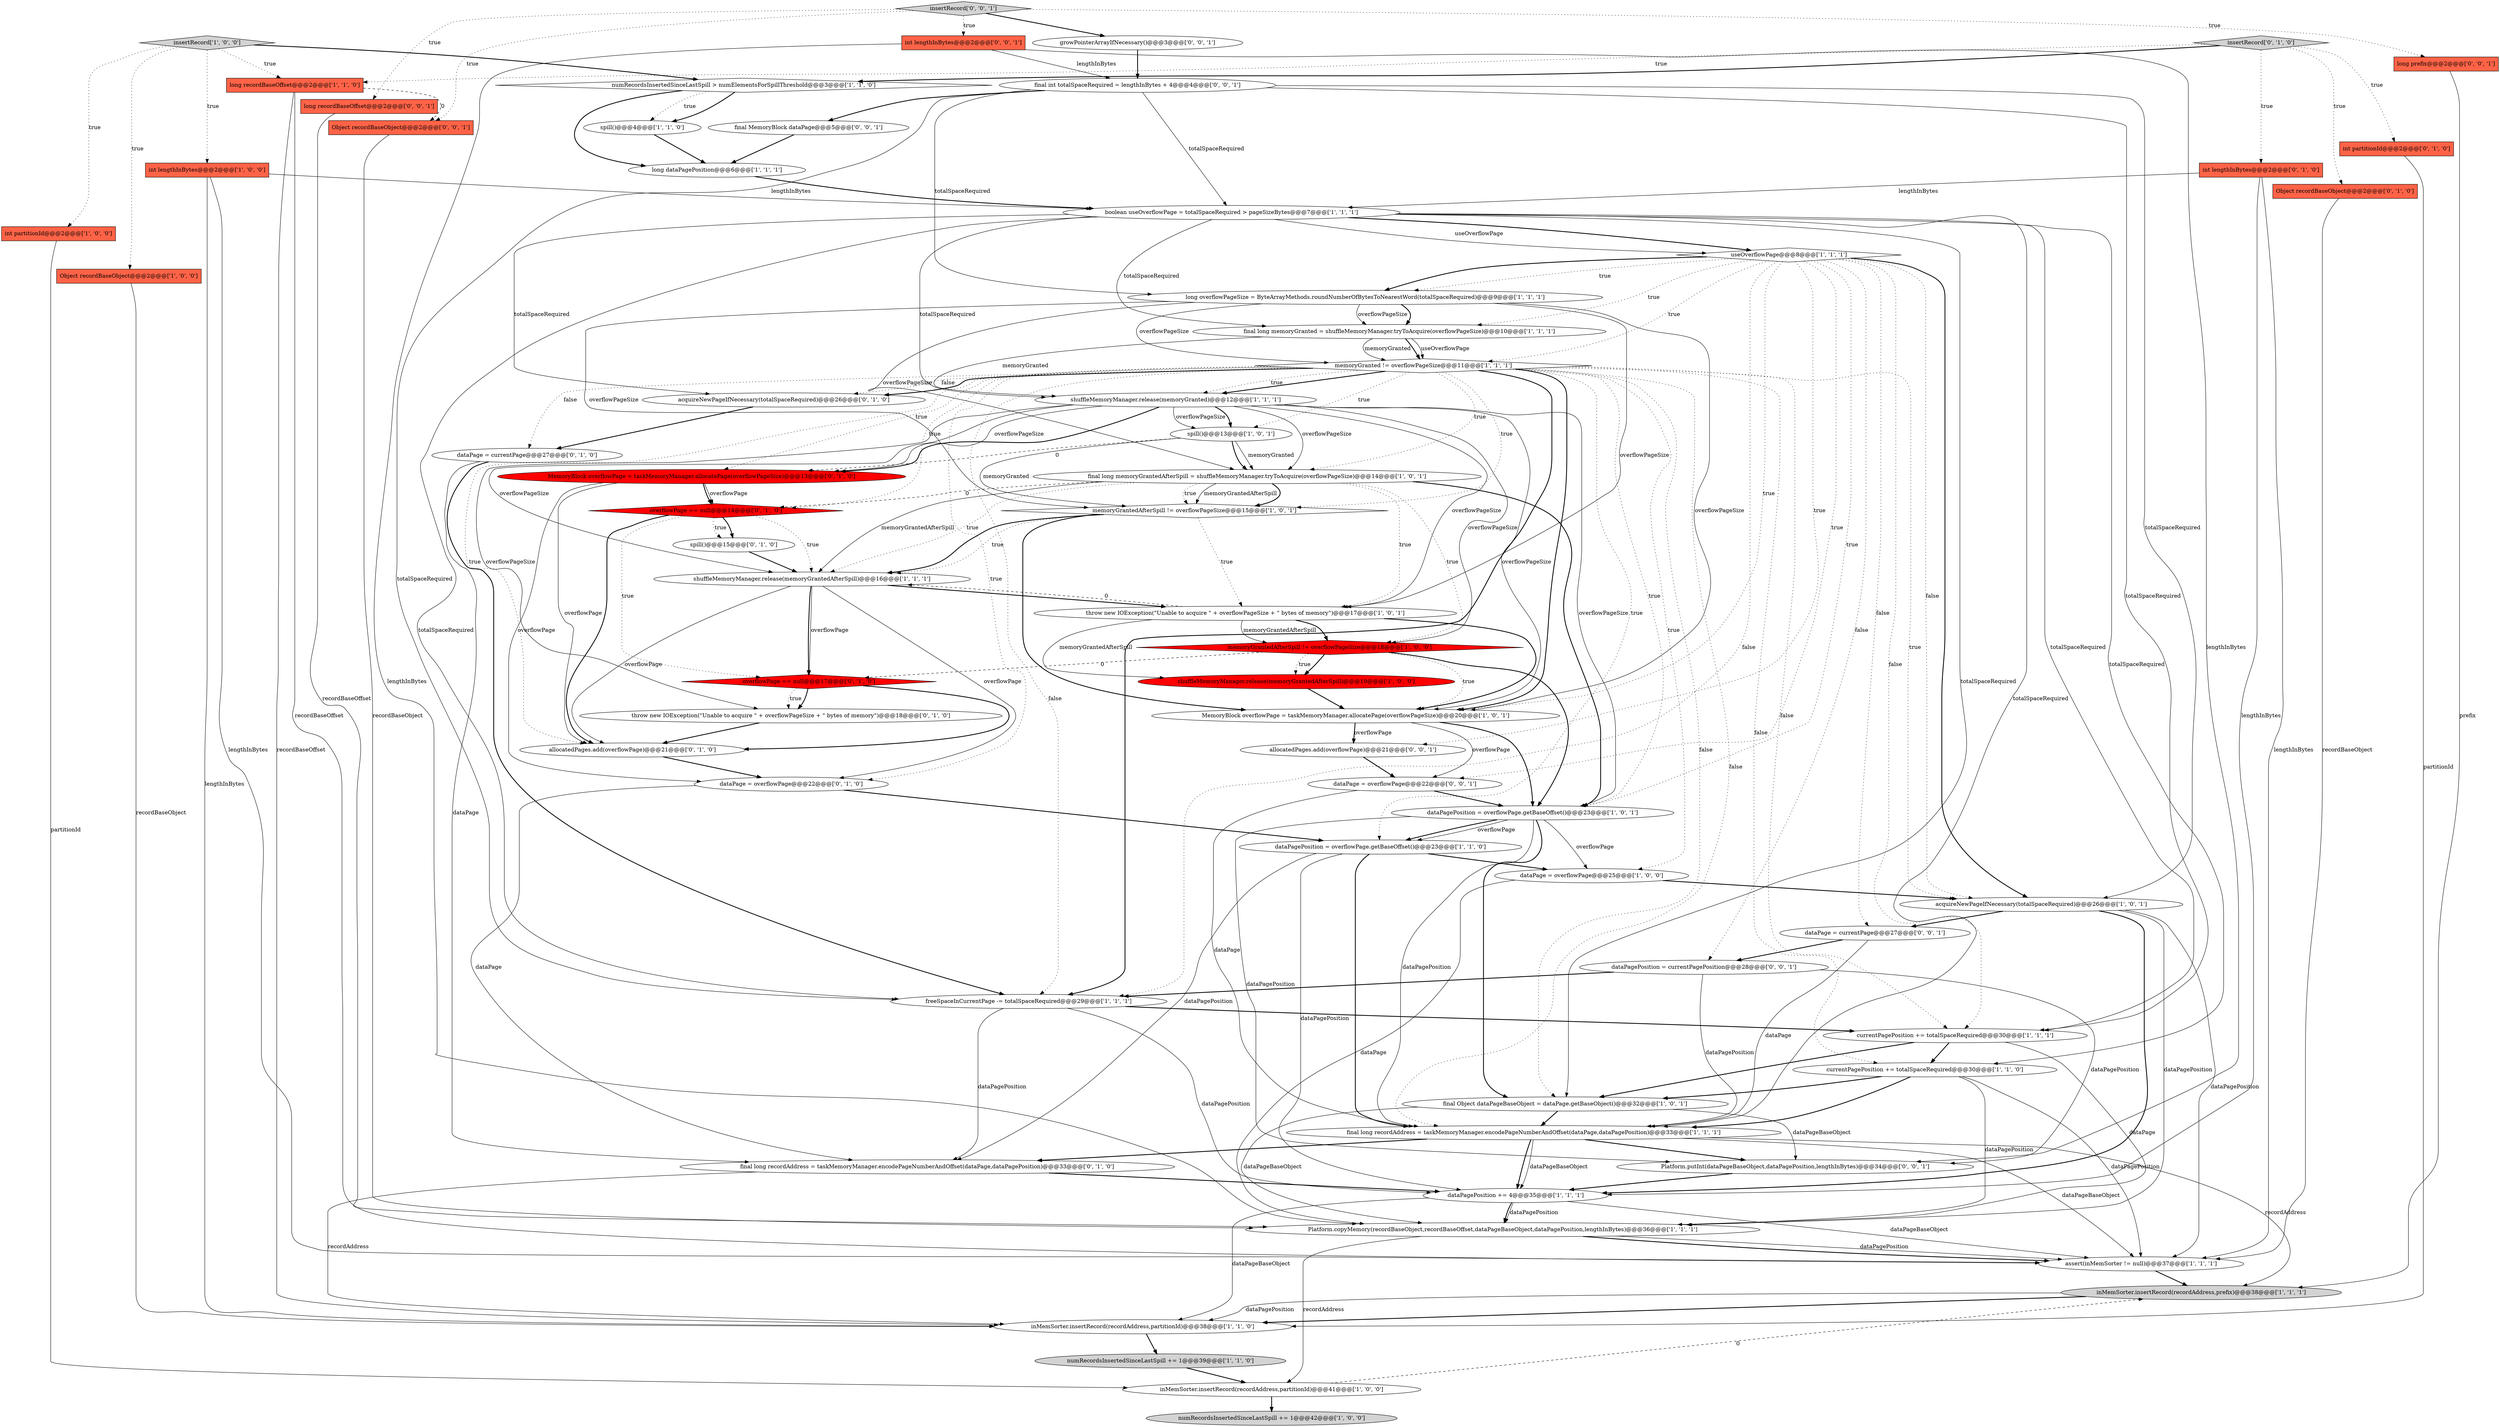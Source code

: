 digraph {
65 [style = filled, label = "dataPage = currentPage@@@27@@@['0', '0', '1']", fillcolor = white, shape = ellipse image = "AAA0AAABBB3BBB"];
43 [style = filled, label = "int partitionId@@@2@@@['0', '1', '0']", fillcolor = tomato, shape = box image = "AAA0AAABBB2BBB"];
64 [style = filled, label = "insertRecord['0', '0', '1']", fillcolor = lightgray, shape = diamond image = "AAA0AAABBB3BBB"];
6 [style = filled, label = "shuffleMemoryManager.release(memoryGranted)@@@12@@@['1', '1', '1']", fillcolor = white, shape = ellipse image = "AAA0AAABBB1BBB"];
36 [style = filled, label = "inMemSorter.insertRecord(recordAddress,prefix)@@@38@@@['1', '1', '1']", fillcolor = lightgray, shape = ellipse image = "AAA0AAABBB1BBB"];
54 [style = filled, label = "final MemoryBlock dataPage@@@5@@@['0', '0', '1']", fillcolor = white, shape = ellipse image = "AAA0AAABBB3BBB"];
25 [style = filled, label = "memoryGranted != overflowPageSize@@@11@@@['1', '1', '1']", fillcolor = white, shape = diamond image = "AAA0AAABBB1BBB"];
52 [style = filled, label = "throw new IOException(\"Unable to acquire \" + overflowPageSize + \" bytes of memory\")@@@18@@@['0', '1', '0']", fillcolor = white, shape = ellipse image = "AAA0AAABBB2BBB"];
59 [style = filled, label = "dataPage = overflowPage@@@22@@@['0', '0', '1']", fillcolor = white, shape = ellipse image = "AAA0AAABBB3BBB"];
39 [style = filled, label = "overflowPage == null@@@17@@@['0', '1', '0']", fillcolor = red, shape = diamond image = "AAA1AAABBB2BBB"];
4 [style = filled, label = "dataPagePosition = overflowPage.getBaseOffset()@@@23@@@['1', '1', '0']", fillcolor = white, shape = ellipse image = "AAA0AAABBB1BBB"];
44 [style = filled, label = "int lengthInBytes@@@2@@@['0', '1', '0']", fillcolor = tomato, shape = box image = "AAA0AAABBB2BBB"];
33 [style = filled, label = "boolean useOverflowPage = totalSpaceRequired > pageSizeBytes@@@7@@@['1', '1', '1']", fillcolor = white, shape = ellipse image = "AAA0AAABBB1BBB"];
2 [style = filled, label = "acquireNewPageIfNecessary(totalSpaceRequired)@@@26@@@['1', '0', '1']", fillcolor = white, shape = ellipse image = "AAA0AAABBB1BBB"];
26 [style = filled, label = "freeSpaceInCurrentPage -= totalSpaceRequired@@@29@@@['1', '1', '1']", fillcolor = white, shape = ellipse image = "AAA0AAABBB1BBB"];
22 [style = filled, label = "memoryGrantedAfterSpill != overflowPageSize@@@15@@@['1', '0', '1']", fillcolor = white, shape = diamond image = "AAA0AAABBB1BBB"];
20 [style = filled, label = "useOverflowPage@@@8@@@['1', '1', '1']", fillcolor = white, shape = diamond image = "AAA0AAABBB1BBB"];
28 [style = filled, label = "numRecordsInsertedSinceLastSpill > numElementsForSpillThreshold@@@3@@@['1', '1', '0']", fillcolor = white, shape = diamond image = "AAA0AAABBB1BBB"];
55 [style = filled, label = "long prefix@@@2@@@['0', '0', '1']", fillcolor = tomato, shape = box image = "AAA0AAABBB3BBB"];
46 [style = filled, label = "dataPage = overflowPage@@@22@@@['0', '1', '0']", fillcolor = white, shape = ellipse image = "AAA0AAABBB2BBB"];
21 [style = filled, label = "assert(inMemSorter != null)@@@37@@@['1', '1', '1']", fillcolor = white, shape = ellipse image = "AAA0AAABBB1BBB"];
30 [style = filled, label = "Platform.copyMemory(recordBaseObject,recordBaseOffset,dataPageBaseObject,dataPagePosition,lengthInBytes)@@@36@@@['1', '1', '1']", fillcolor = white, shape = ellipse image = "AAA0AAABBB1BBB"];
9 [style = filled, label = "final long memoryGranted = shuffleMemoryManager.tryToAcquire(overflowPageSize)@@@10@@@['1', '1', '1']", fillcolor = white, shape = ellipse image = "AAA0AAABBB1BBB"];
10 [style = filled, label = "numRecordsInsertedSinceLastSpill += 1@@@39@@@['1', '1', '0']", fillcolor = lightgray, shape = ellipse image = "AAA0AAABBB1BBB"];
48 [style = filled, label = "acquireNewPageIfNecessary(totalSpaceRequired)@@@26@@@['0', '1', '0']", fillcolor = white, shape = ellipse image = "AAA0AAABBB2BBB"];
11 [style = filled, label = "inMemSorter.insertRecord(recordAddress,partitionId)@@@41@@@['1', '0', '0']", fillcolor = white, shape = ellipse image = "AAA0AAABBB1BBB"];
50 [style = filled, label = "spill()@@@15@@@['0', '1', '0']", fillcolor = white, shape = ellipse image = "AAA0AAABBB2BBB"];
51 [style = filled, label = "Object recordBaseObject@@@2@@@['0', '1', '0']", fillcolor = tomato, shape = box image = "AAA0AAABBB2BBB"];
41 [style = filled, label = "overflowPage == null@@@14@@@['0', '1', '0']", fillcolor = red, shape = diamond image = "AAA1AAABBB2BBB"];
12 [style = filled, label = "final long memoryGrantedAfterSpill = shuffleMemoryManager.tryToAcquire(overflowPageSize)@@@14@@@['1', '0', '1']", fillcolor = white, shape = ellipse image = "AAA0AAABBB1BBB"];
27 [style = filled, label = "currentPagePosition += totalSpaceRequired@@@30@@@['1', '1', '0']", fillcolor = white, shape = ellipse image = "AAA0AAABBB1BBB"];
32 [style = filled, label = "numRecordsInsertedSinceLastSpill += 1@@@42@@@['1', '0', '0']", fillcolor = lightgray, shape = ellipse image = "AAA0AAABBB1BBB"];
40 [style = filled, label = "MemoryBlock overflowPage = taskMemoryManager.allocatePage(overflowPageSize)@@@13@@@['0', '1', '0']", fillcolor = red, shape = ellipse image = "AAA1AAABBB2BBB"];
61 [style = filled, label = "growPointerArrayIfNecessary()@@@3@@@['0', '0', '1']", fillcolor = white, shape = ellipse image = "AAA0AAABBB3BBB"];
35 [style = filled, label = "MemoryBlock overflowPage = taskMemoryManager.allocatePage(overflowPageSize)@@@20@@@['1', '0', '1']", fillcolor = white, shape = ellipse image = "AAA0AAABBB1BBB"];
24 [style = filled, label = "memoryGrantedAfterSpill != overflowPageSize@@@18@@@['1', '0', '0']", fillcolor = red, shape = diamond image = "AAA1AAABBB1BBB"];
37 [style = filled, label = "long dataPagePosition@@@6@@@['1', '1', '1']", fillcolor = white, shape = ellipse image = "AAA0AAABBB1BBB"];
19 [style = filled, label = "long recordBaseOffset@@@2@@@['1', '1', '0']", fillcolor = tomato, shape = box image = "AAA0AAABBB1BBB"];
7 [style = filled, label = "dataPage = overflowPage@@@25@@@['1', '0', '0']", fillcolor = white, shape = ellipse image = "AAA0AAABBB1BBB"];
57 [style = filled, label = "long recordBaseOffset@@@2@@@['0', '0', '1']", fillcolor = tomato, shape = box image = "AAA0AAABBB3BBB"];
42 [style = filled, label = "dataPage = currentPage@@@27@@@['0', '1', '0']", fillcolor = white, shape = ellipse image = "AAA0AAABBB2BBB"];
56 [style = filled, label = "final int totalSpaceRequired = lengthInBytes + 4@@@4@@@['0', '0', '1']", fillcolor = white, shape = ellipse image = "AAA0AAABBB3BBB"];
49 [style = filled, label = "final long recordAddress = taskMemoryManager.encodePageNumberAndOffset(dataPage,dataPagePosition)@@@33@@@['0', '1', '0']", fillcolor = white, shape = ellipse image = "AAA0AAABBB2BBB"];
58 [style = filled, label = "dataPagePosition = currentPagePosition@@@28@@@['0', '0', '1']", fillcolor = white, shape = ellipse image = "AAA0AAABBB3BBB"];
60 [style = filled, label = "allocatedPages.add(overflowPage)@@@21@@@['0', '0', '1']", fillcolor = white, shape = ellipse image = "AAA0AAABBB3BBB"];
63 [style = filled, label = "Object recordBaseObject@@@2@@@['0', '0', '1']", fillcolor = tomato, shape = box image = "AAA0AAABBB3BBB"];
23 [style = filled, label = "shuffleMemoryManager.release(memoryGrantedAfterSpill)@@@16@@@['1', '1', '1']", fillcolor = white, shape = ellipse image = "AAA0AAABBB1BBB"];
34 [style = filled, label = "spill()@@@13@@@['1', '0', '1']", fillcolor = white, shape = ellipse image = "AAA0AAABBB1BBB"];
5 [style = filled, label = "int lengthInBytes@@@2@@@['1', '0', '0']", fillcolor = tomato, shape = box image = "AAA0AAABBB1BBB"];
62 [style = filled, label = "Platform.putInt(dataPageBaseObject,dataPagePosition,lengthInBytes)@@@34@@@['0', '0', '1']", fillcolor = white, shape = ellipse image = "AAA0AAABBB3BBB"];
8 [style = filled, label = "int partitionId@@@2@@@['1', '0', '0']", fillcolor = tomato, shape = box image = "AAA0AAABBB1BBB"];
18 [style = filled, label = "final Object dataPageBaseObject = dataPage.getBaseObject()@@@32@@@['1', '0', '1']", fillcolor = white, shape = ellipse image = "AAA0AAABBB1BBB"];
17 [style = filled, label = "long overflowPageSize = ByteArrayMethods.roundNumberOfBytesToNearestWord(totalSpaceRequired)@@@9@@@['1', '1', '1']", fillcolor = white, shape = ellipse image = "AAA0AAABBB1BBB"];
15 [style = filled, label = "Object recordBaseObject@@@2@@@['1', '0', '0']", fillcolor = tomato, shape = box image = "AAA0AAABBB1BBB"];
31 [style = filled, label = "currentPagePosition += totalSpaceRequired@@@30@@@['1', '1', '1']", fillcolor = white, shape = ellipse image = "AAA0AAABBB1BBB"];
45 [style = filled, label = "allocatedPages.add(overflowPage)@@@21@@@['0', '1', '0']", fillcolor = white, shape = ellipse image = "AAA0AAABBB2BBB"];
13 [style = filled, label = "dataPagePosition += 4@@@35@@@['1', '1', '1']", fillcolor = white, shape = ellipse image = "AAA0AAABBB1BBB"];
3 [style = filled, label = "spill()@@@4@@@['1', '1', '0']", fillcolor = white, shape = ellipse image = "AAA0AAABBB1BBB"];
14 [style = filled, label = "inMemSorter.insertRecord(recordAddress,partitionId)@@@38@@@['1', '1', '0']", fillcolor = white, shape = ellipse image = "AAA0AAABBB1BBB"];
16 [style = filled, label = "insertRecord['1', '0', '0']", fillcolor = lightgray, shape = diamond image = "AAA0AAABBB1BBB"];
38 [style = filled, label = "throw new IOException(\"Unable to acquire \" + overflowPageSize + \" bytes of memory\")@@@17@@@['1', '0', '1']", fillcolor = white, shape = ellipse image = "AAA0AAABBB1BBB"];
53 [style = filled, label = "int lengthInBytes@@@2@@@['0', '0', '1']", fillcolor = tomato, shape = box image = "AAA0AAABBB3BBB"];
1 [style = filled, label = "final long recordAddress = taskMemoryManager.encodePageNumberAndOffset(dataPage,dataPagePosition)@@@33@@@['1', '1', '1']", fillcolor = white, shape = ellipse image = "AAA0AAABBB1BBB"];
47 [style = filled, label = "insertRecord['0', '1', '0']", fillcolor = lightgray, shape = diamond image = "AAA0AAABBB2BBB"];
0 [style = filled, label = "shuffleMemoryManager.release(memoryGrantedAfterSpill)@@@19@@@['1', '0', '0']", fillcolor = red, shape = ellipse image = "AAA1AAABBB1BBB"];
29 [style = filled, label = "dataPagePosition = overflowPage.getBaseOffset()@@@23@@@['1', '0', '1']", fillcolor = white, shape = ellipse image = "AAA0AAABBB1BBB"];
23->45 [style = solid, label="overflowPage"];
62->13 [style = bold, label=""];
4->13 [style = solid, label="dataPagePosition"];
40->45 [style = solid, label="overflowPage"];
13->14 [style = solid, label="dataPageBaseObject"];
58->62 [style = solid, label="dataPagePosition"];
61->56 [style = bold, label=""];
6->52 [style = solid, label="overflowPageSize"];
1->21 [style = solid, label="dataPageBaseObject"];
25->4 [style = dotted, label="true"];
30->21 [style = solid, label="dataPagePosition"];
24->35 [style = dotted, label="true"];
17->9 [style = bold, label=""];
33->27 [style = solid, label="totalSpaceRequired"];
59->1 [style = solid, label="dataPage"];
25->29 [style = dotted, label="true"];
25->48 [style = bold, label=""];
26->13 [style = solid, label="dataPagePosition"];
25->1 [style = dotted, label="false"];
25->6 [style = bold, label=""];
40->41 [style = solid, label="overflowPage"];
25->35 [style = bold, label=""];
1->13 [style = bold, label=""];
24->39 [style = dashed, label="0"];
33->26 [style = solid, label="totalSpaceRequired"];
63->30 [style = solid, label="recordBaseObject"];
64->53 [style = dotted, label="true"];
56->54 [style = bold, label=""];
56->17 [style = solid, label="totalSpaceRequired"];
29->18 [style = bold, label=""];
29->62 [style = solid, label="dataPagePosition"];
20->59 [style = dotted, label="true"];
6->38 [style = solid, label="overflowPageSize"];
21->36 [style = bold, label=""];
44->33 [style = solid, label="lengthInBytes"];
22->38 [style = dotted, label="true"];
49->13 [style = bold, label=""];
33->31 [style = solid, label="totalSpaceRequired"];
54->37 [style = bold, label=""];
16->5 [style = dotted, label="true"];
65->1 [style = solid, label="dataPage"];
41->45 [style = bold, label=""];
34->12 [style = solid, label="memoryGranted"];
28->3 [style = bold, label=""];
37->33 [style = bold, label=""];
7->30 [style = solid, label="dataPage"];
12->22 [style = bold, label=""];
56->26 [style = solid, label="totalSpaceRequired"];
10->11 [style = bold, label=""];
5->21 [style = solid, label="lengthInBytes"];
17->22 [style = solid, label="overflowPageSize"];
33->6 [style = solid, label="totalSpaceRequired"];
46->49 [style = solid, label="dataPage"];
25->18 [style = dotted, label="false"];
28->37 [style = bold, label=""];
50->23 [style = bold, label=""];
22->23 [style = dotted, label="true"];
30->11 [style = solid, label="recordAddress"];
12->23 [style = dotted, label="true"];
57->30 [style = solid, label="recordBaseOffset"];
27->30 [style = solid, label="dataPagePosition"];
56->2 [style = solid, label="totalSpaceRequired"];
6->35 [style = solid, label="overflowPageSize"];
24->0 [style = bold, label=""];
6->12 [style = solid, label="overflowPageSize"];
47->28 [style = bold, label=""];
20->60 [style = dotted, label="true"];
44->13 [style = solid, label="lengthInBytes"];
14->10 [style = bold, label=""];
25->12 [style = dotted, label="true"];
52->45 [style = bold, label=""];
39->45 [style = bold, label=""];
1->49 [style = bold, label=""];
36->14 [style = bold, label=""];
11->36 [style = dashed, label="0"];
22->23 [style = bold, label=""];
34->40 [style = dashed, label="0"];
9->6 [style = solid, label="memoryGranted"];
25->45 [style = dotted, label="true"];
47->43 [style = dotted, label="true"];
13->30 [style = solid, label="dataPagePosition"];
12->22 [style = dotted, label="true"];
39->52 [style = bold, label=""];
12->29 [style = bold, label=""];
42->49 [style = solid, label="dataPage"];
31->27 [style = bold, label=""];
18->1 [style = bold, label=""];
46->4 [style = bold, label=""];
41->23 [style = dotted, label="true"];
6->24 [style = solid, label="overflowPageSize"];
35->60 [style = solid, label="overflowPage"];
25->26 [style = dotted, label="false"];
36->14 [style = solid, label="dataPagePosition"];
7->2 [style = bold, label=""];
33->18 [style = solid, label="totalSpaceRequired"];
24->0 [style = dotted, label="true"];
25->26 [style = bold, label=""];
25->6 [style = dotted, label="true"];
47->51 [style = dotted, label="true"];
45->46 [style = bold, label=""];
23->46 [style = solid, label="overflowPage"];
38->35 [style = bold, label=""];
23->39 [style = solid, label="overflowPage"];
1->62 [style = bold, label=""];
25->42 [style = dotted, label="false"];
41->50 [style = bold, label=""];
33->9 [style = solid, label="totalSpaceRequired"];
6->34 [style = solid, label="overflowPageSize"];
12->23 [style = solid, label="memoryGrantedAfterSpill"];
64->55 [style = dotted, label="true"];
16->8 [style = dotted, label="true"];
15->14 [style = solid, label="recordBaseObject"];
56->31 [style = solid, label="totalSpaceRequired"];
20->35 [style = dotted, label="true"];
33->1 [style = solid, label="totalSpaceRequired"];
64->57 [style = dotted, label="true"];
13->21 [style = solid, label="dataPageBaseObject"];
20->25 [style = dotted, label="true"];
27->18 [style = bold, label=""];
56->33 [style = solid, label="totalSpaceRequired"];
58->1 [style = solid, label="dataPagePosition"];
20->9 [style = dotted, label="true"];
3->37 [style = bold, label=""];
6->34 [style = bold, label=""];
35->29 [style = bold, label=""];
49->14 [style = solid, label="recordAddress"];
12->22 [style = solid, label="memoryGrantedAfterSpill"];
41->50 [style = dotted, label="true"];
38->24 [style = bold, label=""];
28->3 [style = dotted, label="true"];
4->49 [style = solid, label="dataPagePosition"];
20->17 [style = dotted, label="true"];
5->33 [style = solid, label="lengthInBytes"];
47->19 [style = dotted, label="true"];
27->21 [style = solid, label="dataPagePosition"];
25->27 [style = dotted, label="false"];
11->32 [style = bold, label=""];
29->7 [style = solid, label="overflowPage"];
17->35 [style = solid, label="overflowPageSize"];
31->30 [style = solid, label="dataPage"];
17->25 [style = solid, label="overflowPageSize"];
25->7 [style = dotted, label="true"];
4->7 [style = bold, label=""];
17->38 [style = solid, label="overflowPageSize"];
53->56 [style = solid, label="lengthInBytes"];
12->41 [style = dashed, label="0"];
33->20 [style = solid, label="useOverflowPage"];
53->62 [style = solid, label="lengthInBytes"];
26->31 [style = bold, label=""];
51->21 [style = solid, label="recordBaseObject"];
30->21 [style = bold, label=""];
6->29 [style = solid, label="overflowPageSize"];
12->24 [style = dotted, label="true"];
43->14 [style = solid, label="partitionId"];
29->1 [style = solid, label="dataPagePosition"];
23->39 [style = bold, label=""];
64->61 [style = bold, label=""];
4->1 [style = bold, label=""];
58->26 [style = bold, label=""];
35->60 [style = bold, label=""];
22->35 [style = bold, label=""];
25->2 [style = dotted, label="true"];
20->26 [style = dotted, label="false"];
19->14 [style = solid, label="recordBaseOffset"];
16->15 [style = dotted, label="true"];
5->14 [style = solid, label="lengthInBytes"];
16->19 [style = dotted, label="true"];
8->11 [style = solid, label="partitionId"];
42->26 [style = bold, label=""];
1->36 [style = solid, label="recordAddress"];
20->65 [style = dotted, label="false"];
20->17 [style = bold, label=""];
29->4 [style = bold, label=""];
39->52 [style = dotted, label="true"];
29->4 [style = solid, label="overflowPage"];
2->21 [style = solid, label="dataPagePosition"];
33->20 [style = bold, label=""];
53->30 [style = solid, label="lengthInBytes"];
27->1 [style = bold, label=""];
25->34 [style = dotted, label="true"];
20->58 [style = dotted, label="false"];
34->22 [style = solid, label="memoryGranted"];
31->18 [style = bold, label=""];
35->59 [style = solid, label="overflowPage"];
47->44 [style = dotted, label="true"];
19->63 [style = dashed, label="0"];
24->29 [style = bold, label=""];
6->23 [style = solid, label="overflowPageSize"];
41->39 [style = dotted, label="true"];
12->38 [style = dotted, label="true"];
38->0 [style = solid, label="memoryGrantedAfterSpill"];
25->41 [style = dotted, label="true"];
34->12 [style = bold, label=""];
25->46 [style = dotted, label="true"];
13->30 [style = bold, label=""];
48->42 [style = bold, label=""];
60->59 [style = bold, label=""];
38->24 [style = solid, label="memoryGrantedAfterSpill"];
40->46 [style = solid, label="overflowPage"];
1->13 [style = solid, label="dataPageBaseObject"];
25->31 [style = dotted, label="false"];
55->36 [style = solid, label="prefix"];
25->48 [style = dotted, label="false"];
20->2 [style = dotted, label="false"];
44->21 [style = solid, label="lengthInBytes"];
17->9 [style = solid, label="overflowPageSize"];
9->25 [style = solid, label="memoryGranted"];
2->13 [style = bold, label=""];
20->2 [style = bold, label=""];
65->58 [style = bold, label=""];
59->29 [style = bold, label=""];
25->40 [style = dotted, label="true"];
16->28 [style = bold, label=""];
20->29 [style = dotted, label="true"];
20->31 [style = dotted, label="false"];
6->40 [style = bold, label=""];
9->25 [style = bold, label=""];
23->38 [style = bold, label=""];
40->41 [style = bold, label=""];
9->25 [style = solid, label="useOverflowPage"];
18->30 [style = solid, label="dataPageBaseObject"];
17->12 [style = solid, label="overflowPageSize"];
25->22 [style = dotted, label="true"];
0->35 [style = bold, label=""];
2->30 [style = solid, label="dataPagePosition"];
19->21 [style = solid, label="recordBaseOffset"];
6->40 [style = solid, label="overflowPageSize"];
2->65 [style = bold, label=""];
64->63 [style = dotted, label="true"];
26->49 [style = solid, label="dataPagePosition"];
38->23 [style = dashed, label="0"];
33->48 [style = solid, label="totalSpaceRequired"];
18->62 [style = solid, label="dataPageBaseObject"];
}
